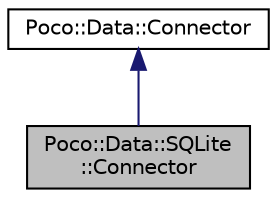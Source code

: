 digraph "Poco::Data::SQLite::Connector"
{
 // LATEX_PDF_SIZE
  edge [fontname="Helvetica",fontsize="10",labelfontname="Helvetica",labelfontsize="10"];
  node [fontname="Helvetica",fontsize="10",shape=record];
  Node1 [label="Poco::Data::SQLite\l::Connector",height=0.2,width=0.4,color="black", fillcolor="grey75", style="filled", fontcolor="black",tooltip="Connector instantiates SqLite SessionImpl objects."];
  Node2 -> Node1 [dir="back",color="midnightblue",fontsize="10",style="solid",fontname="Helvetica"];
  Node2 [label="Poco::Data::Connector",height=0.2,width=0.4,color="black", fillcolor="white", style="filled",URL="$classPoco_1_1Data_1_1Connector.html",tooltip=" "];
}
